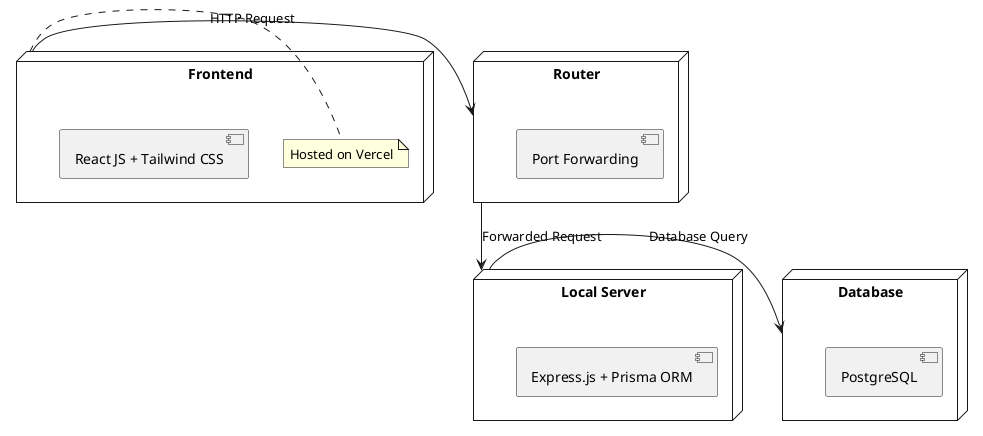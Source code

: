 @startuml
node "Frontend" as Frontend {
  [React JS + Tailwind CSS]
  note right of Frontend: Hosted on Vercel
}

node "Router" as Router {
  [Port Forwarding]
}

node "Local Server" as LocalServer {
  [Express.js + Prisma ORM]
}

node "Database" as Database {
  [PostgreSQL]
}

Frontend -right-> Router : HTTP Request
Router -down-> LocalServer : Forwarded Request
LocalServer -left-> Database : Database Query
@enduml

